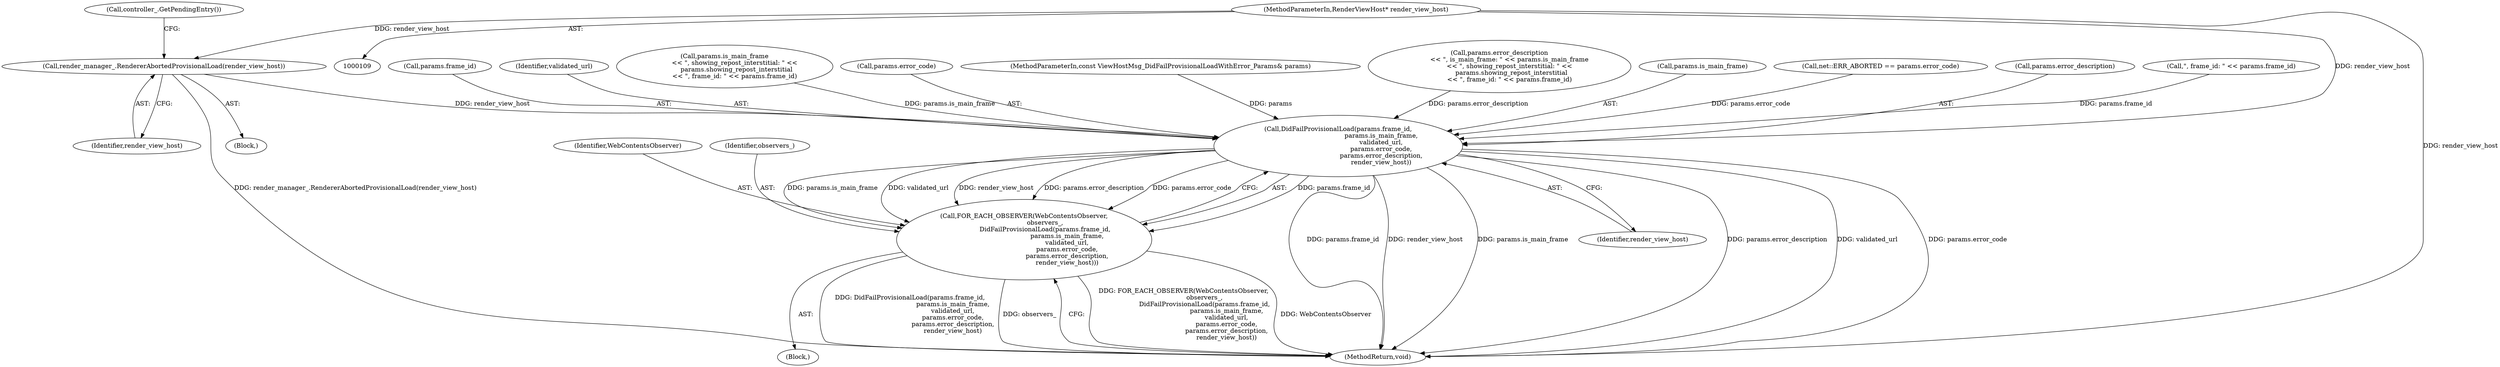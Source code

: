 digraph "0_Chrome_b12eb22a27110f49a2ad54b9e4ffd0ccb6cf9ce9_0@pointer" {
"1000174" [label="(Call,render_manager_.RendererAbortedProvisionalLoad(render_view_host))"];
"1000110" [label="(MethodParameterIn,RenderViewHost* render_view_host)"];
"1000184" [label="(Call,DidFailProvisionalLoad(params.frame_id,\n                                           params.is_main_frame,\n                                           validated_url,\n                                           params.error_code,\n                                           params.error_description,\n                                           render_view_host))"];
"1000181" [label="(Call,FOR_EACH_OBSERVER(WebContentsObserver,\n                     observers_,\n                     DidFailProvisionalLoad(params.frame_id,\n                                           params.is_main_frame,\n                                           validated_url,\n                                           params.error_code,\n                                           params.error_description,\n                                           render_view_host)))"];
"1000165" [label="(Block,)"];
"1000185" [label="(Call,params.frame_id)"];
"1000181" [label="(Call,FOR_EACH_OBSERVER(WebContentsObserver,\n                     observers_,\n                     DidFailProvisionalLoad(params.frame_id,\n                                           params.is_main_frame,\n                                           validated_url,\n                                           params.error_code,\n                                           params.error_description,\n                                           render_view_host)))"];
"1000198" [label="(Identifier,render_view_host)"];
"1000191" [label="(Identifier,validated_url)"];
"1000134" [label="(Call,params.is_main_frame\n          << \", showing_repost_interstitial: \" <<\n            params.showing_repost_interstitial\n          << \", frame_id: \" << params.frame_id)"];
"1000174" [label="(Call,render_manager_.RendererAbortedProvisionalLoad(render_view_host))"];
"1000178" [label="(Call,controller_.GetPendingEntry())"];
"1000110" [label="(MethodParameterIn,RenderViewHost* render_view_host)"];
"1000192" [label="(Call,params.error_code)"];
"1000111" [label="(MethodParameterIn,const ViewHostMsg_DidFailProvisionalLoadWithError_Params& params)"];
"1000128" [label="(Call,params.error_description\n          << \", is_main_frame: \" << params.is_main_frame\n          << \", showing_repost_interstitial: \" <<\n            params.showing_repost_interstitial\n          << \", frame_id: \" << params.frame_id)"];
"1000175" [label="(Identifier,render_view_host)"];
"1000188" [label="(Call,params.is_main_frame)"];
"1000160" [label="(Call,net::ERR_ABORTED == params.error_code)"];
"1000199" [label="(MethodReturn,void)"];
"1000182" [label="(Identifier,WebContentsObserver)"];
"1000112" [label="(Block,)"];
"1000184" [label="(Call,DidFailProvisionalLoad(params.frame_id,\n                                           params.is_main_frame,\n                                           validated_url,\n                                           params.error_code,\n                                           params.error_description,\n                                           render_view_host))"];
"1000195" [label="(Call,params.error_description)"];
"1000144" [label="(Call,\", frame_id: \" << params.frame_id)"];
"1000183" [label="(Identifier,observers_)"];
"1000174" -> "1000165"  [label="AST: "];
"1000174" -> "1000175"  [label="CFG: "];
"1000175" -> "1000174"  [label="AST: "];
"1000178" -> "1000174"  [label="CFG: "];
"1000174" -> "1000199"  [label="DDG: render_manager_.RendererAbortedProvisionalLoad(render_view_host)"];
"1000110" -> "1000174"  [label="DDG: render_view_host"];
"1000174" -> "1000184"  [label="DDG: render_view_host"];
"1000110" -> "1000109"  [label="AST: "];
"1000110" -> "1000199"  [label="DDG: render_view_host"];
"1000110" -> "1000184"  [label="DDG: render_view_host"];
"1000184" -> "1000181"  [label="AST: "];
"1000184" -> "1000198"  [label="CFG: "];
"1000185" -> "1000184"  [label="AST: "];
"1000188" -> "1000184"  [label="AST: "];
"1000191" -> "1000184"  [label="AST: "];
"1000192" -> "1000184"  [label="AST: "];
"1000195" -> "1000184"  [label="AST: "];
"1000198" -> "1000184"  [label="AST: "];
"1000181" -> "1000184"  [label="CFG: "];
"1000184" -> "1000199"  [label="DDG: params.frame_id"];
"1000184" -> "1000199"  [label="DDG: render_view_host"];
"1000184" -> "1000199"  [label="DDG: params.is_main_frame"];
"1000184" -> "1000199"  [label="DDG: params.error_description"];
"1000184" -> "1000199"  [label="DDG: validated_url"];
"1000184" -> "1000199"  [label="DDG: params.error_code"];
"1000184" -> "1000181"  [label="DDG: params.frame_id"];
"1000184" -> "1000181"  [label="DDG: params.is_main_frame"];
"1000184" -> "1000181"  [label="DDG: validated_url"];
"1000184" -> "1000181"  [label="DDG: render_view_host"];
"1000184" -> "1000181"  [label="DDG: params.error_description"];
"1000184" -> "1000181"  [label="DDG: params.error_code"];
"1000144" -> "1000184"  [label="DDG: params.frame_id"];
"1000111" -> "1000184"  [label="DDG: params"];
"1000134" -> "1000184"  [label="DDG: params.is_main_frame"];
"1000160" -> "1000184"  [label="DDG: params.error_code"];
"1000128" -> "1000184"  [label="DDG: params.error_description"];
"1000181" -> "1000112"  [label="AST: "];
"1000182" -> "1000181"  [label="AST: "];
"1000183" -> "1000181"  [label="AST: "];
"1000199" -> "1000181"  [label="CFG: "];
"1000181" -> "1000199"  [label="DDG: FOR_EACH_OBSERVER(WebContentsObserver,\n                     observers_,\n                     DidFailProvisionalLoad(params.frame_id,\n                                           params.is_main_frame,\n                                           validated_url,\n                                           params.error_code,\n                                           params.error_description,\n                                           render_view_host))"];
"1000181" -> "1000199"  [label="DDG: WebContentsObserver"];
"1000181" -> "1000199"  [label="DDG: DidFailProvisionalLoad(params.frame_id,\n                                           params.is_main_frame,\n                                           validated_url,\n                                           params.error_code,\n                                           params.error_description,\n                                           render_view_host)"];
"1000181" -> "1000199"  [label="DDG: observers_"];
}
